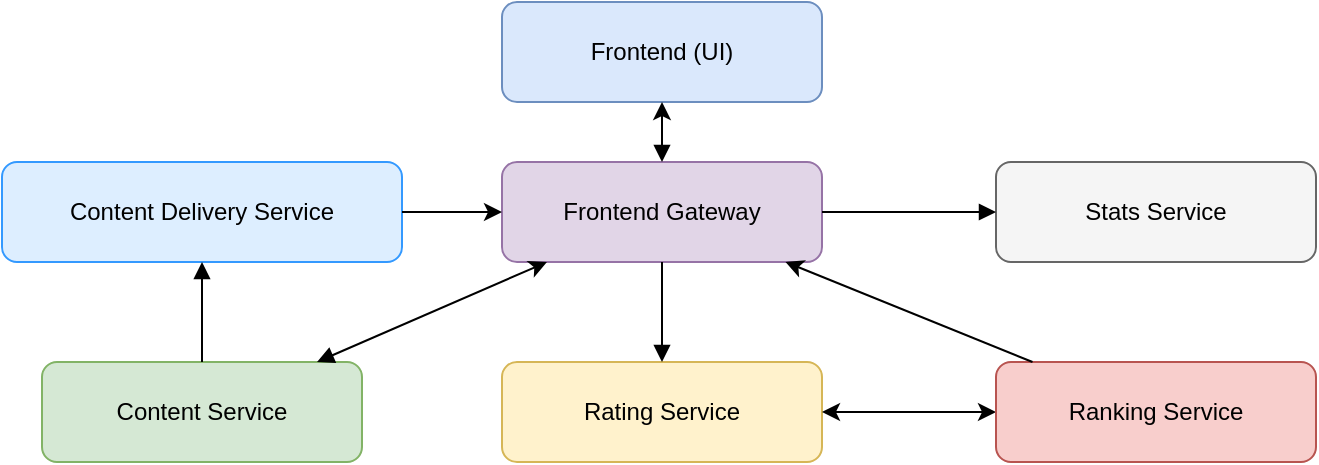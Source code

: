 <mxfile version="27.1.0">
  <diagram name="Jokes - Microservices Architecture" id="pL0A2OCYV4RZMWvLkzZs">
    <mxGraphModel dx="1042" dy="535" grid="1" gridSize="10" guides="1" tooltips="1" connect="1" arrows="1" fold="1" page="1" pageScale="1" pageWidth="827" pageHeight="1169" math="0" shadow="0">
      <root>
        <mxCell id="0" />
        <mxCell id="1" parent="0" />
        <mxCell id="2" value="Frontend (UI)" style="shape=rectangle;whiteSpace=wrap;html=1;rounded=1;fillColor=#dae8fc;strokeColor=#6c8ebf;" parent="1" vertex="1">
          <mxGeometry x="420" y="20" width="160" height="50" as="geometry" />
        </mxCell>
        <mxCell id="3" value="Frontend Gateway" style="shape=rectangle;whiteSpace=wrap;html=1;rounded=1;fillColor=#e1d5e7;strokeColor=#9673a6;" parent="1" vertex="1">
          <mxGeometry x="420" y="100" width="160" height="50" as="geometry" />
        </mxCell>
        <mxCell id="4" value="Content Service" style="shape=rectangle;whiteSpace=wrap;html=1;rounded=1;fillColor=#d5e8d4;strokeColor=#82b366;" parent="1" vertex="1">
          <mxGeometry x="190" y="200" width="160" height="50" as="geometry" />
        </mxCell>
        <mxCell id="5" value="Rating Service" style="shape=rectangle;whiteSpace=wrap;html=1;rounded=1;fillColor=#fff2cc;strokeColor=#d6b656;" parent="1" vertex="1">
          <mxGeometry x="420" y="200" width="160" height="50" as="geometry" />
        </mxCell>
        <mxCell id="YYgXeeU44jHyPc5CwKaI-16" style="edgeStyle=orthogonalEdgeStyle;rounded=0;orthogonalLoop=1;jettySize=auto;html=1;exitX=0;exitY=0.5;exitDx=0;exitDy=0;entryX=1;entryY=0.5;entryDx=0;entryDy=0;startArrow=classic;startFill=1;" edge="1" parent="1" source="6" target="5">
          <mxGeometry relative="1" as="geometry" />
        </mxCell>
        <mxCell id="6" value="Ranking Service" style="shape=rectangle;whiteSpace=wrap;html=1;rounded=1;fillColor=#f8cecc;strokeColor=#b85450;" parent="1" vertex="1">
          <mxGeometry x="667" y="200" width="160" height="50" as="geometry" />
        </mxCell>
        <mxCell id="7" value="Stats Service" style="shape=rectangle;whiteSpace=wrap;html=1;rounded=1;fillColor=#f5f5f5;strokeColor=#666666;" parent="1" vertex="1">
          <mxGeometry x="667" y="100" width="160" height="50" as="geometry" />
        </mxCell>
        <mxCell id="8" value="Content Delivery Service" style="shape=rectangle;whiteSpace=wrap;html=1;rounded=1;fillColor=#ddeeff;strokeColor=#3399ff;" parent="1" vertex="1">
          <mxGeometry x="170" y="100" width="200" height="50" as="geometry" />
        </mxCell>
        <mxCell id="9" style="endArrow=block;html=1;startArrow=classic;startFill=1;" parent="1" source="2" target="3" edge="1">
          <mxGeometry relative="1" as="geometry" />
        </mxCell>
        <mxCell id="10" style="endArrow=block;html=1;startArrow=classic;startFill=1;" parent="1" source="3" target="4" edge="1">
          <mxGeometry relative="1" as="geometry" />
        </mxCell>
        <mxCell id="11" style="endArrow=block;html=1;" parent="1" source="3" target="5" edge="1">
          <mxGeometry relative="1" as="geometry" />
        </mxCell>
        <mxCell id="12" style="endArrow=none;html=1;startArrow=classic;startFill=1;" parent="1" source="3" target="6" edge="1">
          <mxGeometry relative="1" as="geometry" />
        </mxCell>
        <mxCell id="13" style="endArrow=block;html=1;" parent="1" source="3" target="7" edge="1">
          <mxGeometry relative="1" as="geometry" />
        </mxCell>
        <mxCell id="14" style="endArrow=none;html=1;startArrow=classic;startFill=1;" parent="1" source="3" target="8" edge="1">
          <mxGeometry relative="1" as="geometry" />
        </mxCell>
        <mxCell id="15" style="endArrow=block;startArrow=none;html=1;startFill=0;" parent="1" source="4" target="8" edge="1">
          <mxGeometry relative="1" as="geometry" />
        </mxCell>
      </root>
    </mxGraphModel>
  </diagram>
</mxfile>
